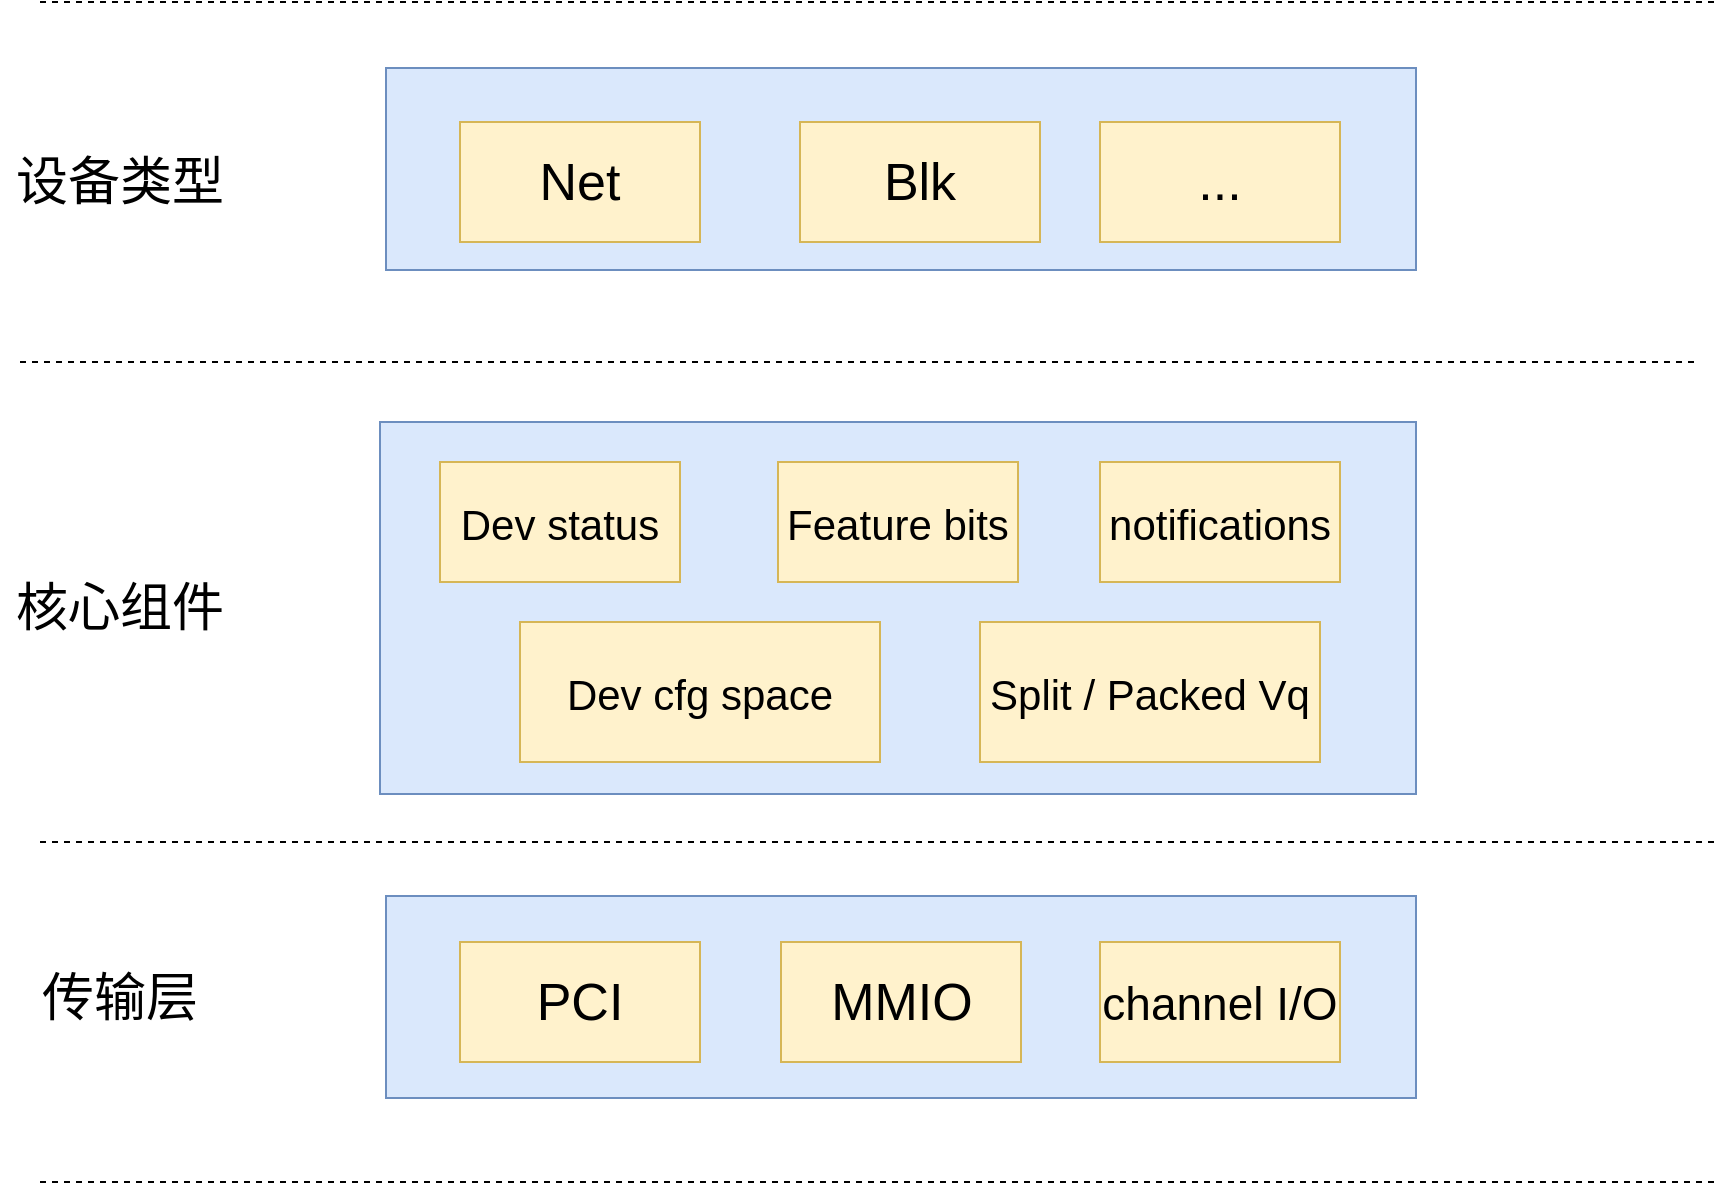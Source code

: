 <mxfile version="20.5.1" type="github">
  <diagram id="dN5e9zIanpDWJpizDvh4" name="第 1 页">
    <mxGraphModel dx="534" dy="515" grid="0" gridSize="10" guides="1" tooltips="1" connect="1" arrows="1" fold="1" page="0" pageScale="1" pageWidth="827" pageHeight="1169" math="0" shadow="0">
      <root>
        <mxCell id="0" />
        <mxCell id="1" parent="0" />
        <mxCell id="EV_o93qOQ871rjCAl6vP-1" value="" style="rounded=0;whiteSpace=wrap;html=1;fillColor=#dae8fc;strokeColor=#6c8ebf;" parent="1" vertex="1">
          <mxGeometry x="613" y="43" width="515" height="101" as="geometry" />
        </mxCell>
        <mxCell id="EV_o93qOQ871rjCAl6vP-2" value="" style="rounded=0;whiteSpace=wrap;html=1;fillColor=#dae8fc;strokeColor=#6c8ebf;" parent="1" vertex="1">
          <mxGeometry x="610" y="220" width="518" height="186" as="geometry" />
        </mxCell>
        <mxCell id="EV_o93qOQ871rjCAl6vP-3" value="" style="rounded=0;whiteSpace=wrap;html=1;fillColor=#dae8fc;strokeColor=#6c8ebf;" parent="1" vertex="1">
          <mxGeometry x="613" y="457" width="515" height="101" as="geometry" />
        </mxCell>
        <mxCell id="EV_o93qOQ871rjCAl6vP-4" value="" style="endArrow=none;dashed=1;html=1;rounded=0;" parent="1" edge="1">
          <mxGeometry width="50" height="50" relative="1" as="geometry">
            <mxPoint x="440" y="10" as="sourcePoint" />
            <mxPoint x="1280" y="10" as="targetPoint" />
          </mxGeometry>
        </mxCell>
        <mxCell id="EV_o93qOQ871rjCAl6vP-5" value="" style="endArrow=none;dashed=1;html=1;rounded=0;" parent="1" edge="1">
          <mxGeometry width="50" height="50" relative="1" as="geometry">
            <mxPoint x="430" y="190.0" as="sourcePoint" />
            <mxPoint x="1270" y="190.0" as="targetPoint" />
          </mxGeometry>
        </mxCell>
        <mxCell id="EV_o93qOQ871rjCAl6vP-6" value="" style="endArrow=none;dashed=1;html=1;rounded=0;" parent="1" edge="1">
          <mxGeometry width="50" height="50" relative="1" as="geometry">
            <mxPoint x="440" y="430.0" as="sourcePoint" />
            <mxPoint x="1280" y="430.0" as="targetPoint" />
          </mxGeometry>
        </mxCell>
        <mxCell id="EV_o93qOQ871rjCAl6vP-7" value="" style="endArrow=none;dashed=1;html=1;rounded=0;" parent="1" edge="1">
          <mxGeometry width="50" height="50" relative="1" as="geometry">
            <mxPoint x="440" y="600.0" as="sourcePoint" />
            <mxPoint x="1280" y="600.0" as="targetPoint" />
          </mxGeometry>
        </mxCell>
        <mxCell id="EV_o93qOQ871rjCAl6vP-8" value="&lt;font style=&quot;font-size: 26px;&quot;&gt;设备类型&lt;/font&gt;" style="text;html=1;strokeColor=none;fillColor=none;align=center;verticalAlign=middle;whiteSpace=wrap;rounded=0;" parent="1" vertex="1">
          <mxGeometry x="420" y="70" width="120" height="60" as="geometry" />
        </mxCell>
        <mxCell id="EV_o93qOQ871rjCAl6vP-9" value="&lt;font style=&quot;font-size: 26px;&quot;&gt;核心组件&lt;/font&gt;" style="text;html=1;strokeColor=none;fillColor=none;align=center;verticalAlign=middle;whiteSpace=wrap;rounded=0;" parent="1" vertex="1">
          <mxGeometry x="420" y="283" width="120" height="60" as="geometry" />
        </mxCell>
        <mxCell id="EV_o93qOQ871rjCAl6vP-11" value="&lt;font style=&quot;font-size: 26px;&quot;&gt;传输层&lt;/font&gt;" style="text;html=1;strokeColor=none;fillColor=none;align=center;verticalAlign=middle;whiteSpace=wrap;rounded=0;" parent="1" vertex="1">
          <mxGeometry x="420" y="477.5" width="120" height="60" as="geometry" />
        </mxCell>
        <mxCell id="EV_o93qOQ871rjCAl6vP-12" value="PCI" style="rounded=0;whiteSpace=wrap;html=1;labelBackgroundColor=none;fontSize=26;fillColor=#fff2cc;strokeColor=#d6b656;" parent="1" vertex="1">
          <mxGeometry x="650" y="480" width="120" height="60" as="geometry" />
        </mxCell>
        <mxCell id="EV_o93qOQ871rjCAl6vP-13" value="MMIO" style="rounded=0;whiteSpace=wrap;html=1;labelBackgroundColor=none;fontSize=26;fillColor=#fff2cc;strokeColor=#d6b656;" parent="1" vertex="1">
          <mxGeometry x="810.5" y="480" width="120" height="60" as="geometry" />
        </mxCell>
        <mxCell id="EV_o93qOQ871rjCAl6vP-14" value="&lt;font style=&quot;font-size: 23px;&quot;&gt;channel I/O&lt;/font&gt;" style="rounded=0;whiteSpace=wrap;html=1;labelBackgroundColor=none;fontSize=26;fillColor=#fff2cc;strokeColor=#d6b656;" parent="1" vertex="1">
          <mxGeometry x="970" y="480" width="120" height="60" as="geometry" />
        </mxCell>
        <mxCell id="EV_o93qOQ871rjCAl6vP-15" value="&lt;font style=&quot;font-size: 21px;&quot;&gt;Dev status&lt;/font&gt;" style="rounded=0;whiteSpace=wrap;html=1;labelBackgroundColor=none;fontSize=26;fillColor=#fff2cc;strokeColor=#d6b656;" parent="1" vertex="1">
          <mxGeometry x="640" y="240" width="120" height="60" as="geometry" />
        </mxCell>
        <mxCell id="EV_o93qOQ871rjCAl6vP-16" value="&lt;font style=&quot;font-size: 21px;&quot;&gt;Feature bits&lt;/font&gt;" style="rounded=0;whiteSpace=wrap;html=1;labelBackgroundColor=none;fontSize=26;fillColor=#fff2cc;strokeColor=#d6b656;" parent="1" vertex="1">
          <mxGeometry x="809" y="240" width="120" height="60" as="geometry" />
        </mxCell>
        <mxCell id="EV_o93qOQ871rjCAl6vP-17" value="&lt;font style=&quot;font-size: 21px;&quot;&gt;notifications&lt;/font&gt;" style="rounded=0;whiteSpace=wrap;html=1;labelBackgroundColor=none;fontSize=26;fillColor=#fff2cc;strokeColor=#d6b656;" parent="1" vertex="1">
          <mxGeometry x="970" y="240" width="120" height="60" as="geometry" />
        </mxCell>
        <mxCell id="EV_o93qOQ871rjCAl6vP-18" value="&lt;font style=&quot;font-size: 21px; line-height: 0.3;&quot;&gt;Dev cfg space&lt;/font&gt;" style="rounded=0;whiteSpace=wrap;html=1;labelBackgroundColor=none;fontSize=26;fillColor=#fff2cc;strokeColor=#d6b656;" parent="1" vertex="1">
          <mxGeometry x="680" y="320" width="180" height="70" as="geometry" />
        </mxCell>
        <mxCell id="EV_o93qOQ871rjCAl6vP-19" value="&lt;font style=&quot;font-size: 21px; line-height: 0.3;&quot;&gt;Split / Packed Vq&lt;/font&gt;" style="rounded=0;whiteSpace=wrap;html=1;labelBackgroundColor=none;fontSize=26;fillColor=#fff2cc;strokeColor=#d6b656;" parent="1" vertex="1">
          <mxGeometry x="910" y="320" width="170" height="70" as="geometry" />
        </mxCell>
        <mxCell id="EV_o93qOQ871rjCAl6vP-22" value="Net" style="rounded=0;whiteSpace=wrap;html=1;labelBackgroundColor=none;fontSize=26;fillColor=#fff2cc;strokeColor=#d6b656;" parent="1" vertex="1">
          <mxGeometry x="650" y="70" width="120" height="60" as="geometry" />
        </mxCell>
        <mxCell id="EV_o93qOQ871rjCAl6vP-23" value="Blk" style="rounded=0;whiteSpace=wrap;html=1;labelBackgroundColor=none;fontSize=26;fillColor=#fff2cc;strokeColor=#d6b656;" parent="1" vertex="1">
          <mxGeometry x="820" y="70" width="120" height="60" as="geometry" />
        </mxCell>
        <mxCell id="EV_o93qOQ871rjCAl6vP-24" value="..." style="rounded=0;whiteSpace=wrap;html=1;labelBackgroundColor=none;fontSize=26;fillColor=#fff2cc;strokeColor=#d6b656;" parent="1" vertex="1">
          <mxGeometry x="970" y="70" width="120" height="60" as="geometry" />
        </mxCell>
      </root>
    </mxGraphModel>
  </diagram>
</mxfile>

